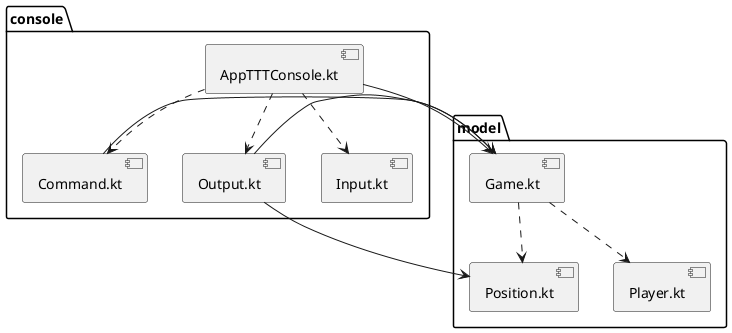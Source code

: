 @startuml
'https://plantuml.com/component-diagram


package "console" {
    [AppTTTConsole.kt]
    [Command.kt]
    [Input.kt]
    [Output.kt]
    [AppTTTConsole.kt] ..> [Command.kt]
    [AppTTTConsole.kt] ..> [Input.kt]
    [AppTTTConsole.kt] ..> [Output.kt]
}

package "model" {
    [Game.kt]
    [Player.kt]
    [Position.kt]
    [Game.kt] ..> [Player.kt]
    [Game.kt] ..> [Position.kt]
}

[AppTTTConsole.kt] -> [Game.kt]
[Command.kt] -> [Game.kt]
[Output.kt] -> [Game.kt]
[Output.kt] -> [Position.kt]

@enduml

